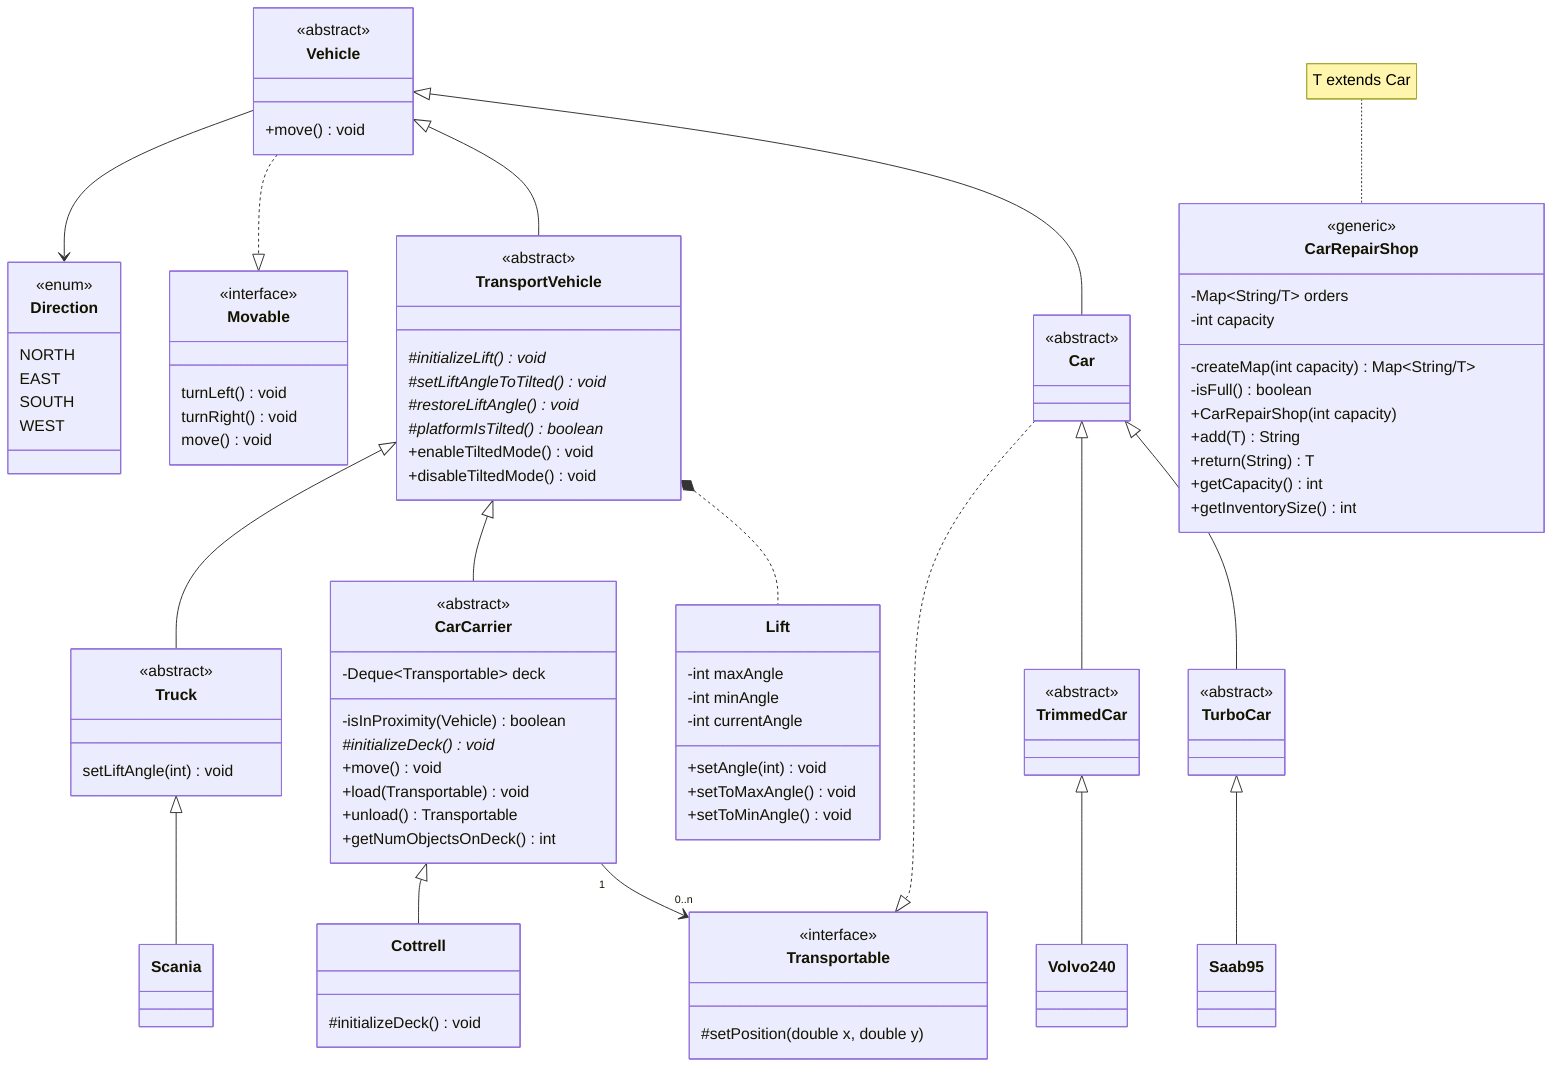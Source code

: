 classDiagram

  class Direction {
    <<enum>>
    NORTH
    EAST
    SOUTH
    WEST
  }

  class Transportable {
    <<interface>>
    #setPosition(double x, double y)
  }

  class Movable{
    <<interface>>
    turnLeft() void
    turnRight() void
    move() void
  }

  class CarRepairShop {
    <<generic>>
    %% Comma-separated type-parameter lists not supported for generics. Use / to separate.
    -Map~String/T~ orders
    -int capacity
    -createMap(int capacity) Map~String/T~
    -isFull() boolean
    +CarRepairShop(int capacity)
    +add(T) String
    +return(String) T
    +getCapacity() int
    +getInventorySize() int
  }
  note for CarRepairShop "T extends Car"

  class Vehicle{
    <<abstract>>
    +move() void
  }

  class TransportVehicle {
    <<abstract>>
    #initializeLift() void*
    #setLiftAngleToTilted() void*
    #restoreLiftAngle() void*
    #platformIsTilted() boolean*
    +enableTiltedMode() void
    +disableTiltedMode() void
  }

  class CarCarrier {
    <<abstract>>
    -Deque~Transportable~ deck
    -isInProximity(Vehicle) boolean
    #initializeDeck() void*
    +move() void
    +load(Transportable) void
    +unload() Transportable
    +getNumObjectsOnDeck() int
  }

  class Cottrell {
    #initializeDeck() void
  }

  class Truck {
    <<abstract>>
    setLiftAngle(int) void
  }

  class Scania {
  }

  class Lift {
    -int maxAngle
    -int minAngle
    -int currentAngle
    +setAngle(int) void
    +setToMaxAngle() void
    +setToMinAngle() void
  }

  class Car {
    <<abstract>>
  }

  class TrimmedCar {
    <<abstract>>
  }

  class TurboCar {
    <<abstract>>
  }

  class Volvo240 {
  }

  class Saab95 {
  }


Vehicle --> Direction
Vehicle ..|> Movable
Vehicle <|-- TransportVehicle
Vehicle <|-- Car
TransportVehicle <|-- Truck
TransportVehicle <|-- CarCarrier
TransportVehicle *.. Lift
Truck <|-- Scania
CarCarrier <|-- Cottrell
CarCarrier "1" --> "0..n" Transportable
Car ..|> Transportable
Car <|-- TrimmedCar
Car <|-- TurboCar
TrimmedCar <|-- Volvo240
TurboCar <|-- Saab95